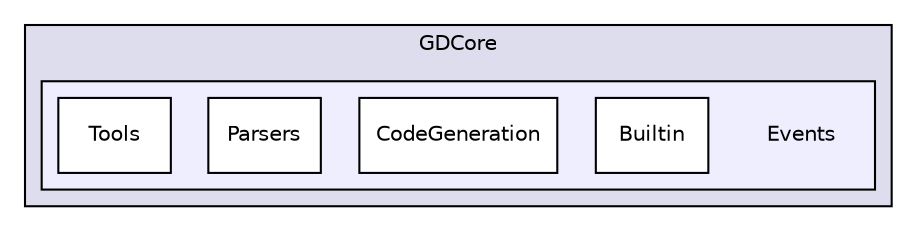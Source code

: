 digraph "Events" {
  compound=true
  node [ fontsize="10", fontname="Helvetica"];
  edge [ labelfontsize="10", labelfontname="Helvetica"];
  subgraph clusterdir_abd3e9346511fbf501c65c6da6d93dcd {
    graph [ bgcolor="#ddddee", pencolor="black", label="GDCore" fontname="Helvetica", fontsize="10", URL="dir_abd3e9346511fbf501c65c6da6d93dcd.html"]
  subgraph clusterdir_f475b029dedc4c82b538a3827ce3c9d6 {
    graph [ bgcolor="#eeeeff", pencolor="black", label="" URL="dir_f475b029dedc4c82b538a3827ce3c9d6.html"];
    dir_f475b029dedc4c82b538a3827ce3c9d6 [shape=plaintext label="Events"];
    dir_8502417aec46b81550977013213da1c7 [shape=box label="Builtin" color="black" fillcolor="white" style="filled" URL="dir_8502417aec46b81550977013213da1c7.html"];
    dir_0973bf9a53e002dcdc78848e871e9148 [shape=box label="CodeGeneration" color="black" fillcolor="white" style="filled" URL="dir_0973bf9a53e002dcdc78848e871e9148.html"];
    dir_b0d899a19d64d3196b5d90656fd5a8d2 [shape=box label="Parsers" color="black" fillcolor="white" style="filled" URL="dir_b0d899a19d64d3196b5d90656fd5a8d2.html"];
    dir_462ba668ecde799560eb63ce1a68d8a5 [shape=box label="Tools" color="black" fillcolor="white" style="filled" URL="dir_462ba668ecde799560eb63ce1a68d8a5.html"];
  }
  }
}
